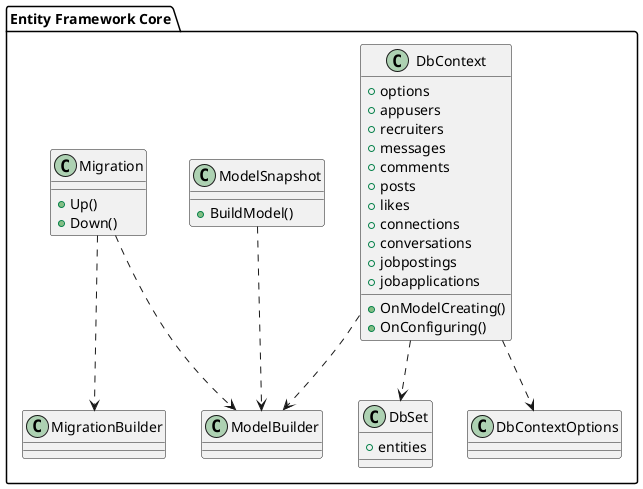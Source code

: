 @startuml PM_Model_Technology_Entity_Framework_Core
' PM: Technology Entity Framework Core Model

package "Entity Framework Core" {
    class DbContext {
        +options
        +appusers
        +recruiters
        +messages
        +comments
        +posts
        +likes
        +connections
        +conversations
        +jobpostings
        +jobapplications
        +OnModelCreating()
        +OnConfiguring()
    }
    class DbSet {
        +entities
    }
    class ModelBuilder
    class DbContextOptions
    class Migration {
        +Up()
        +Down()
    }
    class ModelSnapshot {
        +BuildModel()
    }
    class MigrationBuilder
}

' Relationships
DbContext ..> DbSet
DbContext ..> ModelBuilder
DbContext ..> DbContextOptions
Migration ..> MigrationBuilder
Migration ..> ModelBuilder
ModelSnapshot ..> ModelBuilder

@enduml